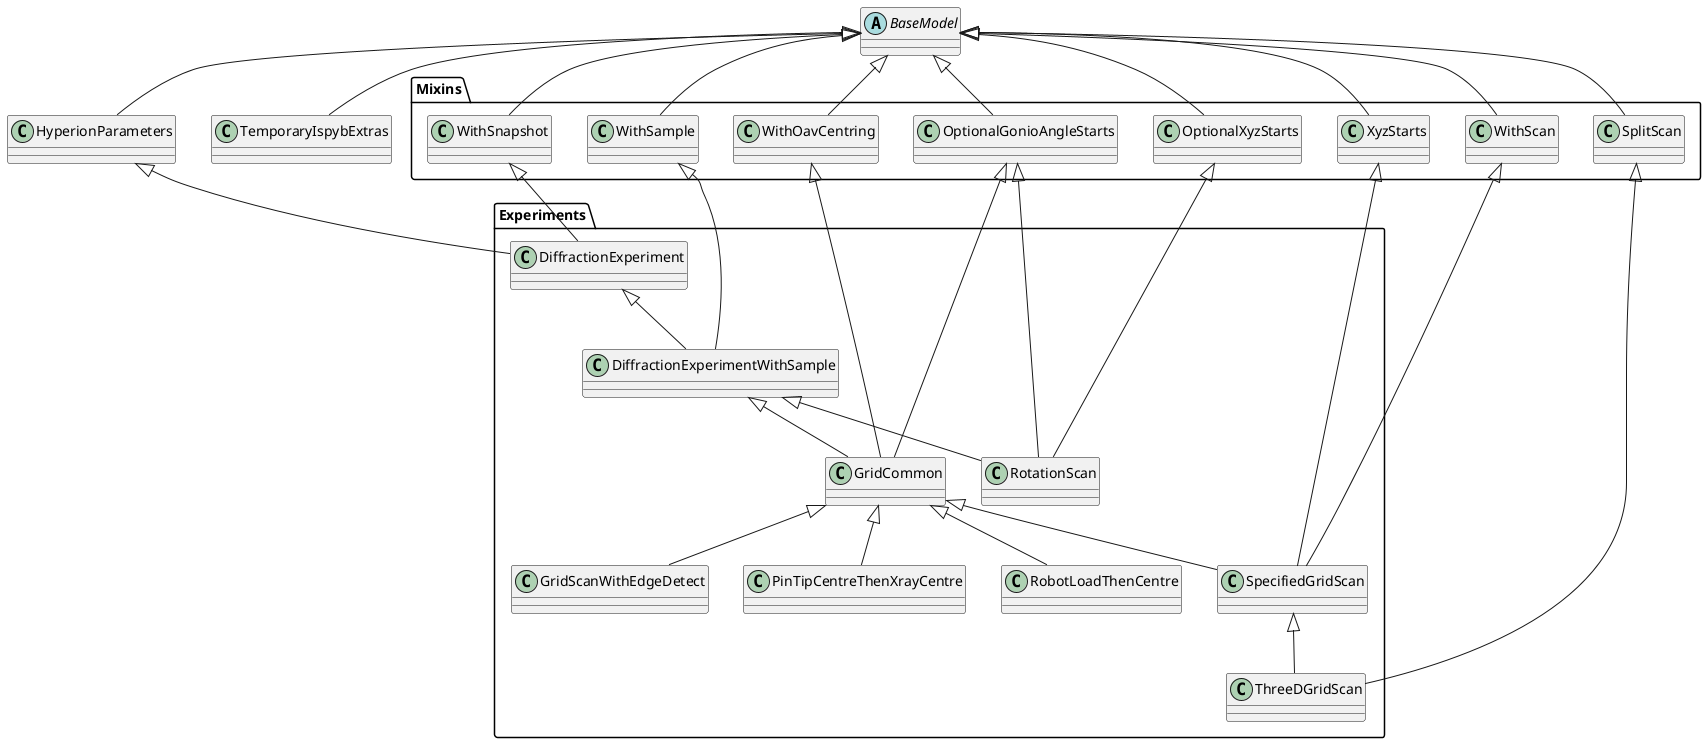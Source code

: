 @startuml
'https://plantuml.com/class-diagram

abstract class BaseModel

package Mixins {
    class WithSample
    class WithScan
    class WithOavCentring
    class WithSnapshot
    class OptionalXyzStarts
    class XyzStarts
    class OptionalGonioAngleStarts
    class SplitScan
}

class HyperionParameters
package Experiments {
    class DiffractionExperiment
    class DiffractionExperimentWithSample
    class GridCommon
    class GridScanWithEdgeDetect
    class PinTipCentreThenXrayCentre
    class RotationScan
    class RobotLoadThenCentre
    class SpecifiedGridScan
    class ThreeDGridScan
}
class TemporaryIspybExtras


BaseModel <|-- HyperionParameters
BaseModel <|-- SplitScan
BaseModel <|-- OptionalGonioAngleStarts
BaseModel <|-- OptionalXyzStarts
BaseModel <|-- TemporaryIspybExtras
BaseModel <|-- WithOavCentring
BaseModel <|-- WithSnapshot
BaseModel <|-- WithSample
BaseModel <|-- WithScan
BaseModel <|-- XyzStarts

HyperionParameters <|-- DiffractionExperiment
WithSnapshot <|-- DiffractionExperiment
DiffractionExperiment <|-- DiffractionExperimentWithSample
WithSample <|-- DiffractionExperimentWithSample
DiffractionExperimentWithSample <|-- GridCommon
GridCommon <|-- GridScanWithEdgeDetect
GridCommon <|-- PinTipCentreThenXrayCentre
GridCommon <|-- RobotLoadThenCentre
GridCommon <|-- SpecifiedGridScan
WithScan <|-- SpecifiedGridScan
SpecifiedGridScan <|-- ThreeDGridScan
SplitScan <|-- ThreeDGridScan
WithOavCentring <|-- GridCommon
DiffractionExperimentWithSample <|-- RotationScan
OptionalXyzStarts <|-- RotationScan
XyzStarts <|-- SpecifiedGridScan
OptionalGonioAngleStarts <|-- GridCommon
OptionalGonioAngleStarts <|-- RotationScan
@enduml